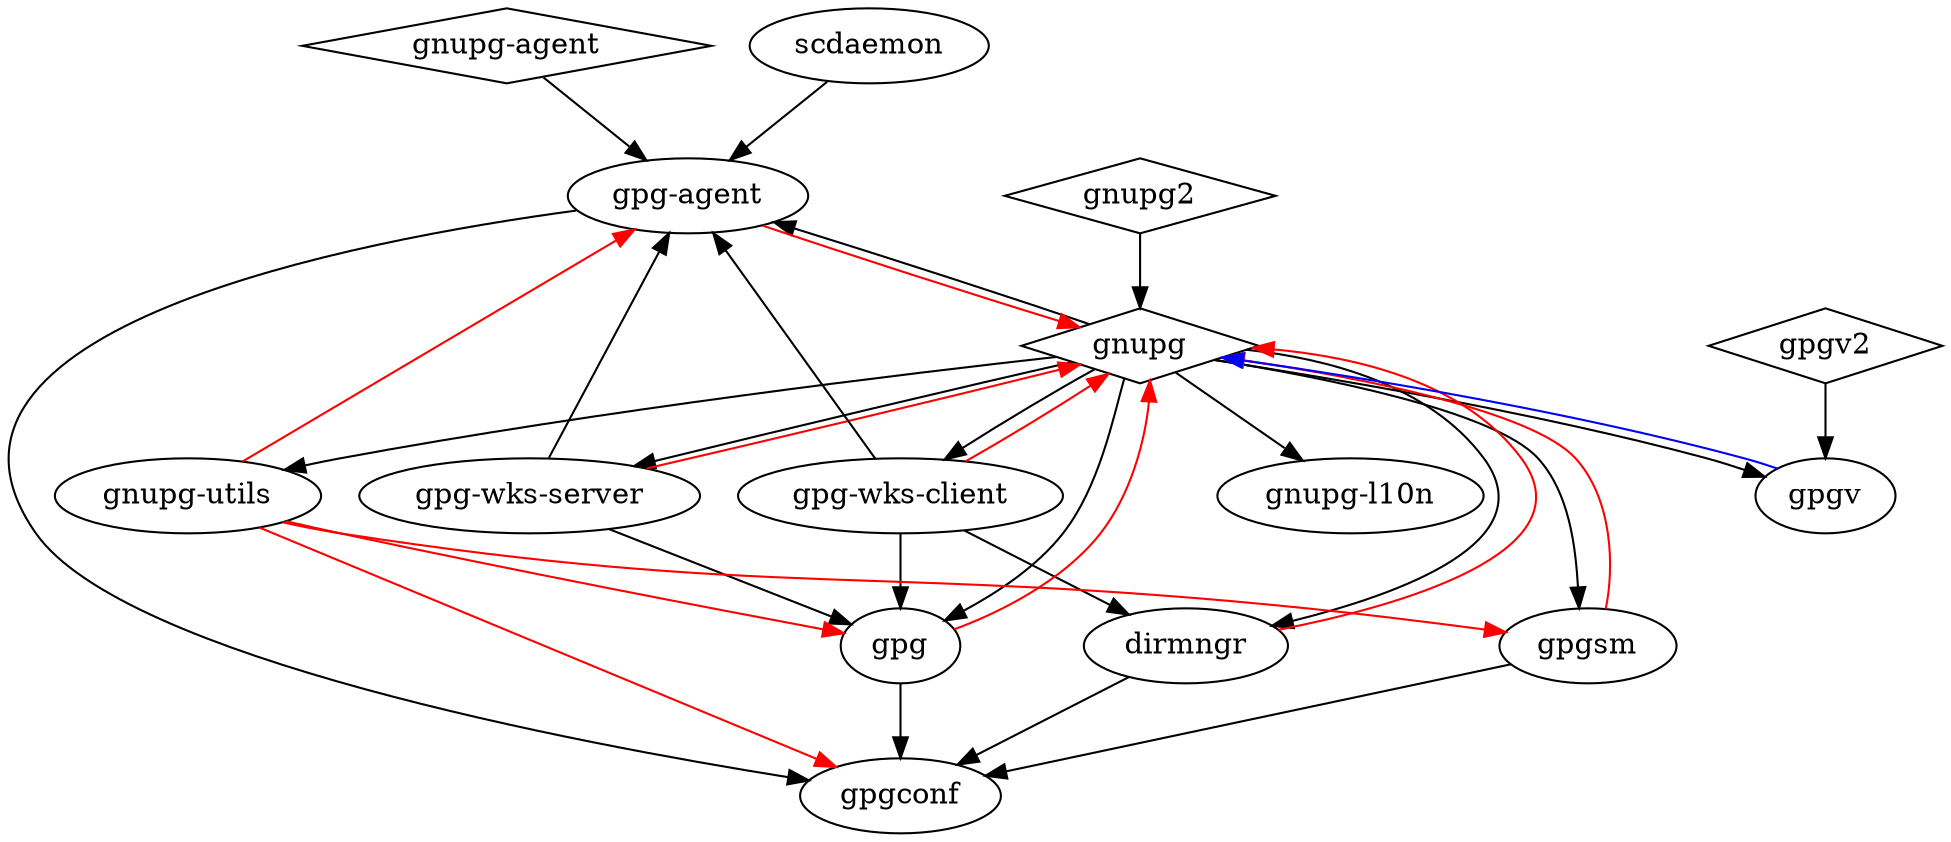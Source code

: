 #!/usr/bin/dot

# interrelationships between binary packages produced by gnupg2 source
# package:

# it would be good to graph the external dependencies as well.

digraph gnupg2 {
        # meta-packages, transitional packages:
        node [shape=diamond];
        gnupg_agent [label="gnupg-agent"];
        gnupg;
        gnupg2;
        gpgv2;
        

        node [shape=ellipse];
        gpg_agent [label="gpg-agent"];
        gpg_wks_server [label="gpg-wks-server"];
        gpg_wks_client [label="gpg-wks-client"];
        gnupg_l10n [label="gnupg-l10n"];
        gnupg_utils [label="gnupg-utils"];
        
        
        # depends:
        edge [color=black];
        gnupg_agent -> gpg_agent;
        gpg_agent -> gpgconf;
        gpg_wks_server -> gpg;
        gpg_wks_server -> gpg_agent;
        gpg_wks_client -> gpg;
        gpg_wks_client -> gpg_agent;
        gpg_wks_client -> dirmngr;
        scdaemon -> gpg_agent;
        gpgsm -> gpgconf;
        gpg -> gpgconf;
        gnupg -> dirmngr;
        gnupg -> gnupg_l10n;
        gnupg -> gnupg_utils;
        gnupg -> gpg;
        gnupg -> gpg_agent;
        gnupg -> gpg_wks_client;
        gnupg -> gpg_wks_server;
        gnupg -> gpgsm;
        gnupg -> gpgv;
        gnupg2 -> gnupg;
        gpgv2 -> gpgv;
        dirmngr -> gpgconf;
        

        # recommends:
        edge [color=red];
        gpg_agent -> gnupg;
        gpg_wks_server -> gnupg;
        gpg_wks_client -> gnupg;
        gpgsm -> gnupg;
        gpg -> gnupg;
        dirmngr -> gnupg;
        gnupg_utils -> gpg;
        gnupg_utils -> gpg_agent;
        gnupg_utils -> gpgconf;
        gnupg_utils -> gpgsm;
        
        # suggests:
        edge [color=blue];
        gpgv -> gnupg;
}
